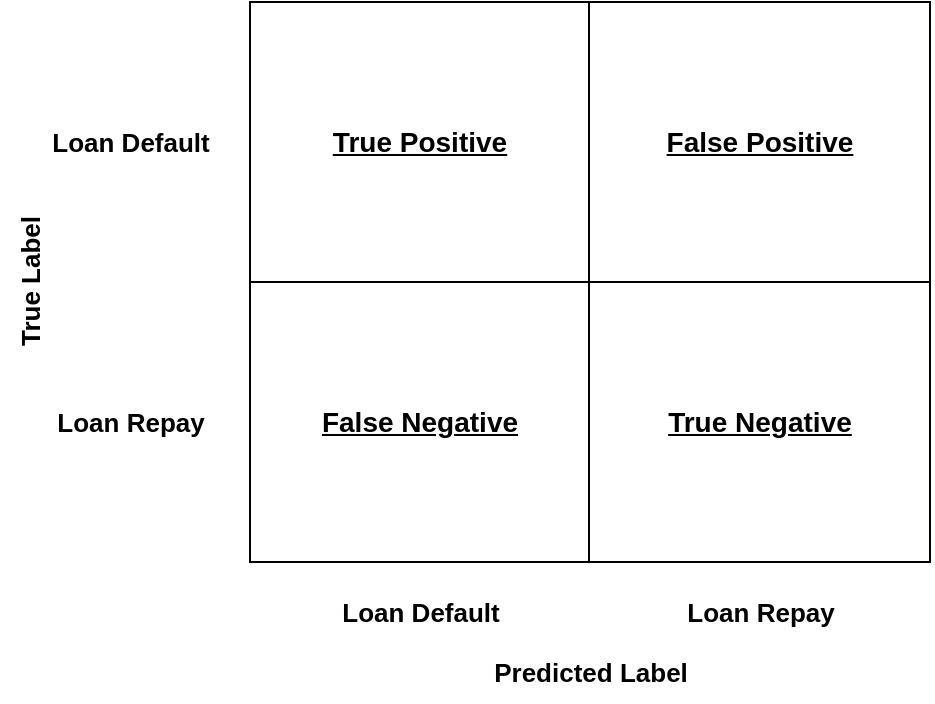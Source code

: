 <mxfile version="24.4.10" type="device">
  <diagram name="Page-1" id="iKDK_e4VBvO4G9fNO4Xl">
    <mxGraphModel dx="405" dy="215" grid="1" gridSize="10" guides="1" tooltips="1" connect="1" arrows="1" fold="1" page="1" pageScale="1" pageWidth="827" pageHeight="1169" math="0" shadow="0">
      <root>
        <mxCell id="0" />
        <mxCell id="1" parent="0" />
        <mxCell id="QBS2qd9iTjRcSnAZvLZK-1" value="" style="rounded=0;whiteSpace=wrap;html=1;" parent="1" vertex="1">
          <mxGeometry x="300" y="130" width="340" height="280" as="geometry" />
        </mxCell>
        <mxCell id="QBS2qd9iTjRcSnAZvLZK-4" value="" style="endArrow=none;html=1;rounded=0;" parent="1" edge="1">
          <mxGeometry width="50" height="50" relative="1" as="geometry">
            <mxPoint x="469.5" y="410" as="sourcePoint" />
            <mxPoint x="469.5" y="130" as="targetPoint" />
            <Array as="points">
              <mxPoint x="469.5" y="410" />
            </Array>
          </mxGeometry>
        </mxCell>
        <mxCell id="QBS2qd9iTjRcSnAZvLZK-5" value="" style="endArrow=none;html=1;rounded=0;exitX=0;exitY=0.5;exitDx=0;exitDy=0;entryX=1;entryY=0.5;entryDx=0;entryDy=0;" parent="1" source="QBS2qd9iTjRcSnAZvLZK-1" target="QBS2qd9iTjRcSnAZvLZK-1" edge="1">
          <mxGeometry width="50" height="50" relative="1" as="geometry">
            <mxPoint x="440" y="295" as="sourcePoint" />
            <mxPoint x="490" y="245" as="targetPoint" />
          </mxGeometry>
        </mxCell>
        <mxCell id="QBS2qd9iTjRcSnAZvLZK-7" value="&lt;b style=&quot;font-size: 14px;&quot;&gt;&lt;u style=&quot;&quot;&gt;&lt;font style=&quot;font-size: 14px;&quot;&gt;True Positive&lt;/font&gt;&lt;/u&gt;&lt;/b&gt;" style="text;html=1;align=center;verticalAlign=middle;whiteSpace=wrap;rounded=0;" parent="1" vertex="1">
          <mxGeometry x="300" y="130" width="170" height="140" as="geometry" />
        </mxCell>
        <mxCell id="QBS2qd9iTjRcSnAZvLZK-9" value="&lt;b style=&quot;font-size: 14px;&quot;&gt;&lt;u style=&quot;&quot;&gt;&lt;font style=&quot;font-size: 14px;&quot;&gt;False Negative&lt;/font&gt;&lt;/u&gt;&lt;/b&gt;" style="text;html=1;align=center;verticalAlign=middle;whiteSpace=wrap;rounded=0;" parent="1" vertex="1">
          <mxGeometry x="300" y="270" width="170" height="140" as="geometry" />
        </mxCell>
        <mxCell id="QBS2qd9iTjRcSnAZvLZK-10" value="&lt;b style=&quot;font-size: 14px;&quot;&gt;&lt;u style=&quot;&quot;&gt;&lt;font style=&quot;font-size: 14px;&quot;&gt;False Positive&lt;/font&gt;&lt;/u&gt;&lt;/b&gt;" style="text;html=1;align=center;verticalAlign=middle;whiteSpace=wrap;rounded=0;" parent="1" vertex="1">
          <mxGeometry x="470" y="130" width="170" height="140" as="geometry" />
        </mxCell>
        <mxCell id="QBS2qd9iTjRcSnAZvLZK-11" value="&lt;b style=&quot;font-size: 14px;&quot;&gt;&lt;u style=&quot;&quot;&gt;&lt;font style=&quot;font-size: 14px;&quot;&gt;True Negative&lt;/font&gt;&lt;/u&gt;&lt;/b&gt;" style="text;html=1;align=center;verticalAlign=middle;whiteSpace=wrap;rounded=0;" parent="1" vertex="1">
          <mxGeometry x="470" y="270" width="170" height="140" as="geometry" />
        </mxCell>
        <mxCell id="HjamPt2Z5fkltDvUAggw-1" value="&lt;font style=&quot;font-size: 13px;&quot;&gt;&lt;b&gt;True Label&lt;/b&gt;&lt;/font&gt;" style="text;html=1;align=center;verticalAlign=middle;resizable=0;points=[];autosize=1;strokeColor=none;fillColor=none;rotation=270;" vertex="1" parent="1">
          <mxGeometry x="145" y="255" width="90" height="30" as="geometry" />
        </mxCell>
        <mxCell id="HjamPt2Z5fkltDvUAggw-2" value="&lt;b&gt;&lt;font style=&quot;font-size: 13px;&quot;&gt;Loan Default&lt;/font&gt;&lt;/b&gt;" style="text;html=1;align=center;verticalAlign=middle;resizable=0;points=[];autosize=1;strokeColor=none;fillColor=none;" vertex="1" parent="1">
          <mxGeometry x="190" y="185" width="100" height="30" as="geometry" />
        </mxCell>
        <mxCell id="HjamPt2Z5fkltDvUAggw-3" value="&lt;b&gt;&lt;font style=&quot;font-size: 13px;&quot;&gt;Predicted&amp;nbsp;&lt;/font&gt;&lt;span style=&quot;background-color: initial;&quot;&gt;&lt;font style=&quot;font-size: 13px;&quot;&gt;Label&lt;/font&gt;&lt;/span&gt;&lt;/b&gt;" style="text;html=1;align=center;verticalAlign=middle;resizable=0;points=[];autosize=1;strokeColor=none;fillColor=none;rotation=0;" vertex="1" parent="1">
          <mxGeometry x="410" y="450" width="120" height="30" as="geometry" />
        </mxCell>
        <mxCell id="HjamPt2Z5fkltDvUAggw-4" value="&lt;b&gt;&lt;font style=&quot;font-size: 13px;&quot;&gt;Loan Repay&lt;/font&gt;&lt;/b&gt;" style="text;html=1;align=center;verticalAlign=middle;resizable=0;points=[];autosize=1;strokeColor=none;fillColor=none;" vertex="1" parent="1">
          <mxGeometry x="190" y="325" width="100" height="30" as="geometry" />
        </mxCell>
        <mxCell id="HjamPt2Z5fkltDvUAggw-5" value="&lt;b&gt;&lt;font style=&quot;font-size: 13px;&quot;&gt;Loan Default&lt;/font&gt;&lt;/b&gt;" style="text;html=1;align=center;verticalAlign=middle;resizable=0;points=[];autosize=1;strokeColor=none;fillColor=none;" vertex="1" parent="1">
          <mxGeometry x="335" y="420" width="100" height="30" as="geometry" />
        </mxCell>
        <mxCell id="HjamPt2Z5fkltDvUAggw-6" value="&lt;b&gt;&lt;font style=&quot;font-size: 13px;&quot;&gt;Loan Repay&lt;/font&gt;&lt;/b&gt;" style="text;html=1;align=center;verticalAlign=middle;resizable=0;points=[];autosize=1;strokeColor=none;fillColor=none;" vertex="1" parent="1">
          <mxGeometry x="505" y="420" width="100" height="30" as="geometry" />
        </mxCell>
      </root>
    </mxGraphModel>
  </diagram>
</mxfile>
